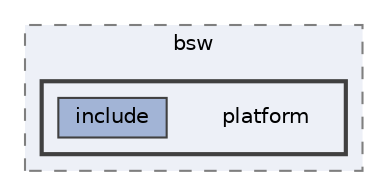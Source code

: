 digraph "platform"
{
 // LATEX_PDF_SIZE
  bgcolor="transparent";
  edge [fontname=Helvetica,fontsize=10,labelfontname=Helvetica,labelfontsize=10];
  node [fontname=Helvetica,fontsize=10,shape=box,height=0.2,width=0.4];
  compound=true
  subgraph clusterdir_6d5c880d47bd8ed5a2539072056c02e0 {
    graph [ bgcolor="#edf0f7", pencolor="grey50", label="bsw", fontname=Helvetica,fontsize=10 style="filled,dashed", URL="dir_6d5c880d47bd8ed5a2539072056c02e0.html",tooltip=""]
  subgraph clusterdir_0075d6c9fd4e0ce14a32dbf6cfb2fe76 {
    graph [ bgcolor="#edf0f7", pencolor="grey25", label="", fontname=Helvetica,fontsize=10 style="filled,bold", URL="dir_0075d6c9fd4e0ce14a32dbf6cfb2fe76.html",tooltip=""]
    dir_0075d6c9fd4e0ce14a32dbf6cfb2fe76 [shape=plaintext, label="platform"];
  dir_b4458f15c6c79724a68d9cc6e3e576a4 [label="include", fillcolor="#a2b4d6", color="grey25", style="filled", URL="dir_b4458f15c6c79724a68d9cc6e3e576a4.html",tooltip=""];
  }
  }
}
